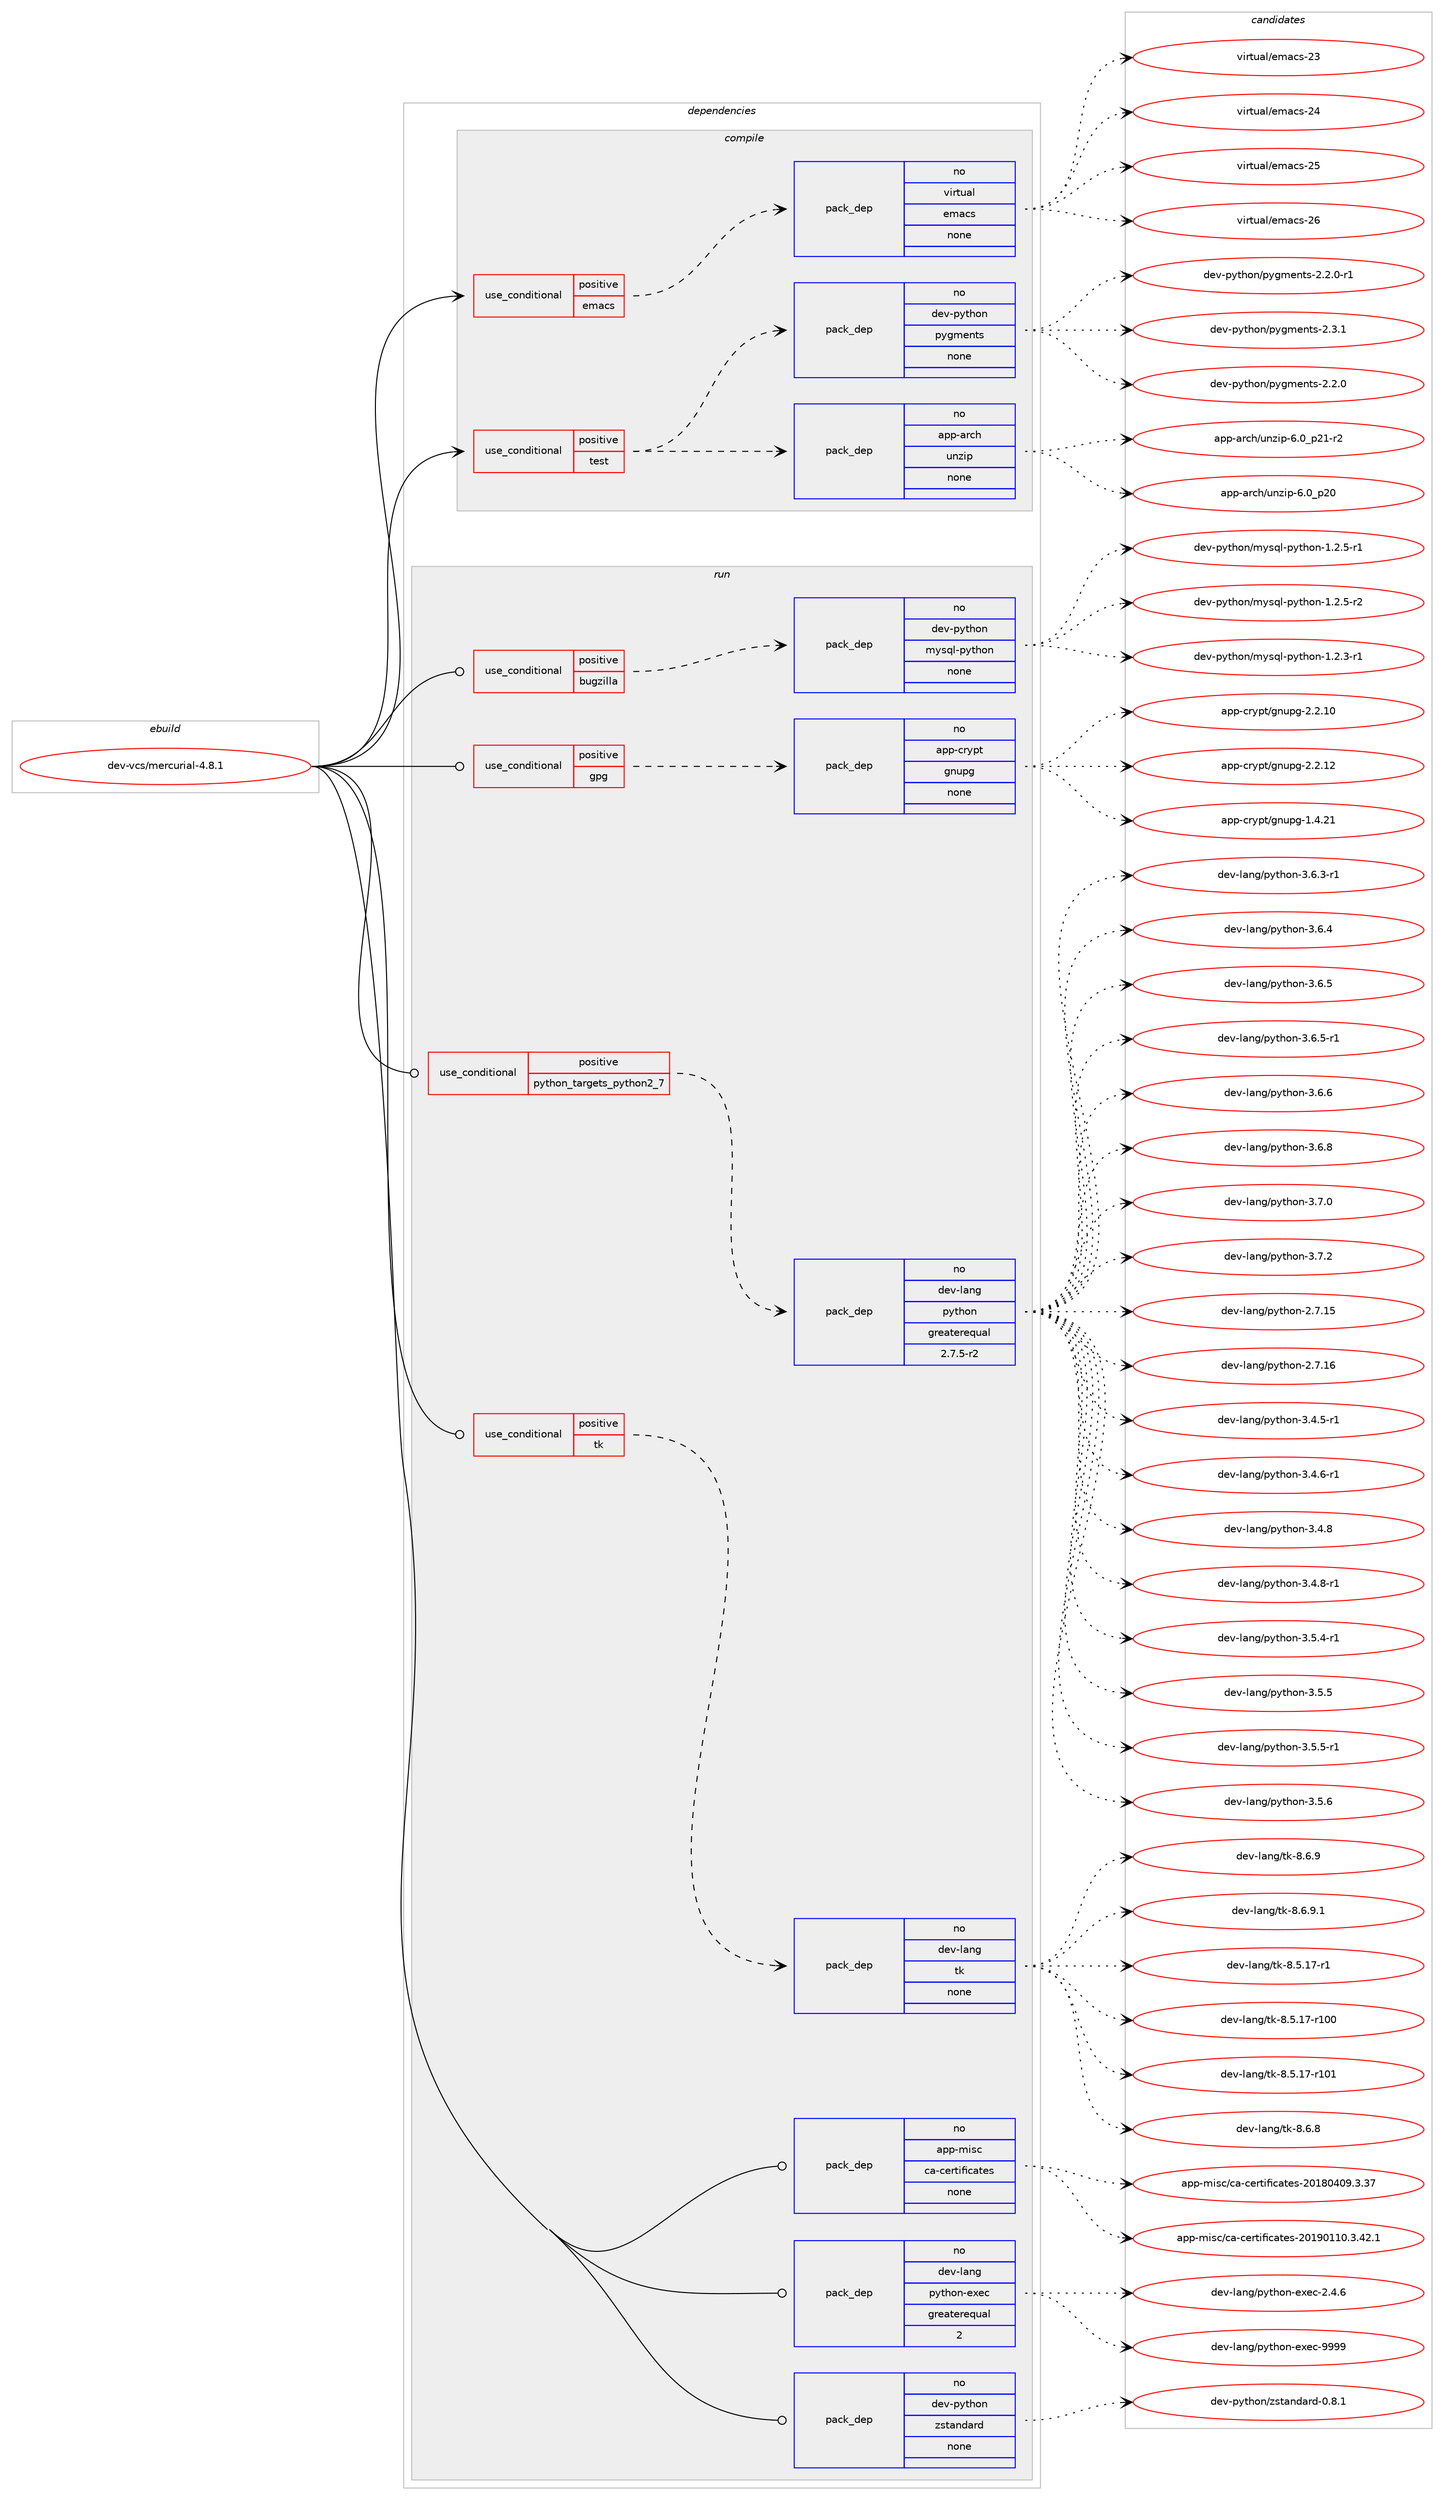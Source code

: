 digraph prolog {

# *************
# Graph options
# *************

newrank=true;
concentrate=true;
compound=true;
graph [rankdir=LR,fontname=Helvetica,fontsize=10,ranksep=1.5];#, ranksep=2.5, nodesep=0.2];
edge  [arrowhead=vee];
node  [fontname=Helvetica,fontsize=10];

# **********
# The ebuild
# **********

subgraph cluster_leftcol {
color=gray;
rank=same;
label=<<i>ebuild</i>>;
id [label="dev-vcs/mercurial-4.8.1", color=red, width=4, href="../dev-vcs/mercurial-4.8.1.svg"];
}

# ****************
# The dependencies
# ****************

subgraph cluster_midcol {
color=gray;
label=<<i>dependencies</i>>;
subgraph cluster_compile {
fillcolor="#eeeeee";
style=filled;
label=<<i>compile</i>>;
subgraph cond425743 {
dependency1552212 [label=<<TABLE BORDER="0" CELLBORDER="1" CELLSPACING="0" CELLPADDING="4"><TR><TD ROWSPAN="3" CELLPADDING="10">use_conditional</TD></TR><TR><TD>positive</TD></TR><TR><TD>emacs</TD></TR></TABLE>>, shape=none, color=red];
subgraph pack1102712 {
dependency1552213 [label=<<TABLE BORDER="0" CELLBORDER="1" CELLSPACING="0" CELLPADDING="4" WIDTH="220"><TR><TD ROWSPAN="6" CELLPADDING="30">pack_dep</TD></TR><TR><TD WIDTH="110">no</TD></TR><TR><TD>virtual</TD></TR><TR><TD>emacs</TD></TR><TR><TD>none</TD></TR><TR><TD></TD></TR></TABLE>>, shape=none, color=blue];
}
dependency1552212:e -> dependency1552213:w [weight=20,style="dashed",arrowhead="vee"];
}
id:e -> dependency1552212:w [weight=20,style="solid",arrowhead="vee"];
subgraph cond425744 {
dependency1552214 [label=<<TABLE BORDER="0" CELLBORDER="1" CELLSPACING="0" CELLPADDING="4"><TR><TD ROWSPAN="3" CELLPADDING="10">use_conditional</TD></TR><TR><TD>positive</TD></TR><TR><TD>test</TD></TR></TABLE>>, shape=none, color=red];
subgraph pack1102713 {
dependency1552215 [label=<<TABLE BORDER="0" CELLBORDER="1" CELLSPACING="0" CELLPADDING="4" WIDTH="220"><TR><TD ROWSPAN="6" CELLPADDING="30">pack_dep</TD></TR><TR><TD WIDTH="110">no</TD></TR><TR><TD>app-arch</TD></TR><TR><TD>unzip</TD></TR><TR><TD>none</TD></TR><TR><TD></TD></TR></TABLE>>, shape=none, color=blue];
}
dependency1552214:e -> dependency1552215:w [weight=20,style="dashed",arrowhead="vee"];
subgraph pack1102714 {
dependency1552216 [label=<<TABLE BORDER="0" CELLBORDER="1" CELLSPACING="0" CELLPADDING="4" WIDTH="220"><TR><TD ROWSPAN="6" CELLPADDING="30">pack_dep</TD></TR><TR><TD WIDTH="110">no</TD></TR><TR><TD>dev-python</TD></TR><TR><TD>pygments</TD></TR><TR><TD>none</TD></TR><TR><TD></TD></TR></TABLE>>, shape=none, color=blue];
}
dependency1552214:e -> dependency1552216:w [weight=20,style="dashed",arrowhead="vee"];
}
id:e -> dependency1552214:w [weight=20,style="solid",arrowhead="vee"];
}
subgraph cluster_compileandrun {
fillcolor="#eeeeee";
style=filled;
label=<<i>compile and run</i>>;
}
subgraph cluster_run {
fillcolor="#eeeeee";
style=filled;
label=<<i>run</i>>;
subgraph cond425745 {
dependency1552217 [label=<<TABLE BORDER="0" CELLBORDER="1" CELLSPACING="0" CELLPADDING="4"><TR><TD ROWSPAN="3" CELLPADDING="10">use_conditional</TD></TR><TR><TD>positive</TD></TR><TR><TD>bugzilla</TD></TR></TABLE>>, shape=none, color=red];
subgraph pack1102715 {
dependency1552218 [label=<<TABLE BORDER="0" CELLBORDER="1" CELLSPACING="0" CELLPADDING="4" WIDTH="220"><TR><TD ROWSPAN="6" CELLPADDING="30">pack_dep</TD></TR><TR><TD WIDTH="110">no</TD></TR><TR><TD>dev-python</TD></TR><TR><TD>mysql-python</TD></TR><TR><TD>none</TD></TR><TR><TD></TD></TR></TABLE>>, shape=none, color=blue];
}
dependency1552217:e -> dependency1552218:w [weight=20,style="dashed",arrowhead="vee"];
}
id:e -> dependency1552217:w [weight=20,style="solid",arrowhead="odot"];
subgraph cond425746 {
dependency1552219 [label=<<TABLE BORDER="0" CELLBORDER="1" CELLSPACING="0" CELLPADDING="4"><TR><TD ROWSPAN="3" CELLPADDING="10">use_conditional</TD></TR><TR><TD>positive</TD></TR><TR><TD>gpg</TD></TR></TABLE>>, shape=none, color=red];
subgraph pack1102716 {
dependency1552220 [label=<<TABLE BORDER="0" CELLBORDER="1" CELLSPACING="0" CELLPADDING="4" WIDTH="220"><TR><TD ROWSPAN="6" CELLPADDING="30">pack_dep</TD></TR><TR><TD WIDTH="110">no</TD></TR><TR><TD>app-crypt</TD></TR><TR><TD>gnupg</TD></TR><TR><TD>none</TD></TR><TR><TD></TD></TR></TABLE>>, shape=none, color=blue];
}
dependency1552219:e -> dependency1552220:w [weight=20,style="dashed",arrowhead="vee"];
}
id:e -> dependency1552219:w [weight=20,style="solid",arrowhead="odot"];
subgraph cond425747 {
dependency1552221 [label=<<TABLE BORDER="0" CELLBORDER="1" CELLSPACING="0" CELLPADDING="4"><TR><TD ROWSPAN="3" CELLPADDING="10">use_conditional</TD></TR><TR><TD>positive</TD></TR><TR><TD>python_targets_python2_7</TD></TR></TABLE>>, shape=none, color=red];
subgraph pack1102717 {
dependency1552222 [label=<<TABLE BORDER="0" CELLBORDER="1" CELLSPACING="0" CELLPADDING="4" WIDTH="220"><TR><TD ROWSPAN="6" CELLPADDING="30">pack_dep</TD></TR><TR><TD WIDTH="110">no</TD></TR><TR><TD>dev-lang</TD></TR><TR><TD>python</TD></TR><TR><TD>greaterequal</TD></TR><TR><TD>2.7.5-r2</TD></TR></TABLE>>, shape=none, color=blue];
}
dependency1552221:e -> dependency1552222:w [weight=20,style="dashed",arrowhead="vee"];
}
id:e -> dependency1552221:w [weight=20,style="solid",arrowhead="odot"];
subgraph cond425748 {
dependency1552223 [label=<<TABLE BORDER="0" CELLBORDER="1" CELLSPACING="0" CELLPADDING="4"><TR><TD ROWSPAN="3" CELLPADDING="10">use_conditional</TD></TR><TR><TD>positive</TD></TR><TR><TD>tk</TD></TR></TABLE>>, shape=none, color=red];
subgraph pack1102718 {
dependency1552224 [label=<<TABLE BORDER="0" CELLBORDER="1" CELLSPACING="0" CELLPADDING="4" WIDTH="220"><TR><TD ROWSPAN="6" CELLPADDING="30">pack_dep</TD></TR><TR><TD WIDTH="110">no</TD></TR><TR><TD>dev-lang</TD></TR><TR><TD>tk</TD></TR><TR><TD>none</TD></TR><TR><TD></TD></TR></TABLE>>, shape=none, color=blue];
}
dependency1552223:e -> dependency1552224:w [weight=20,style="dashed",arrowhead="vee"];
}
id:e -> dependency1552223:w [weight=20,style="solid",arrowhead="odot"];
subgraph pack1102719 {
dependency1552225 [label=<<TABLE BORDER="0" CELLBORDER="1" CELLSPACING="0" CELLPADDING="4" WIDTH="220"><TR><TD ROWSPAN="6" CELLPADDING="30">pack_dep</TD></TR><TR><TD WIDTH="110">no</TD></TR><TR><TD>app-misc</TD></TR><TR><TD>ca-certificates</TD></TR><TR><TD>none</TD></TR><TR><TD></TD></TR></TABLE>>, shape=none, color=blue];
}
id:e -> dependency1552225:w [weight=20,style="solid",arrowhead="odot"];
subgraph pack1102720 {
dependency1552226 [label=<<TABLE BORDER="0" CELLBORDER="1" CELLSPACING="0" CELLPADDING="4" WIDTH="220"><TR><TD ROWSPAN="6" CELLPADDING="30">pack_dep</TD></TR><TR><TD WIDTH="110">no</TD></TR><TR><TD>dev-lang</TD></TR><TR><TD>python-exec</TD></TR><TR><TD>greaterequal</TD></TR><TR><TD>2</TD></TR></TABLE>>, shape=none, color=blue];
}
id:e -> dependency1552226:w [weight=20,style="solid",arrowhead="odot"];
subgraph pack1102721 {
dependency1552227 [label=<<TABLE BORDER="0" CELLBORDER="1" CELLSPACING="0" CELLPADDING="4" WIDTH="220"><TR><TD ROWSPAN="6" CELLPADDING="30">pack_dep</TD></TR><TR><TD WIDTH="110">no</TD></TR><TR><TD>dev-python</TD></TR><TR><TD>zstandard</TD></TR><TR><TD>none</TD></TR><TR><TD></TD></TR></TABLE>>, shape=none, color=blue];
}
id:e -> dependency1552227:w [weight=20,style="solid",arrowhead="odot"];
}
}

# **************
# The candidates
# **************

subgraph cluster_choices {
rank=same;
color=gray;
label=<<i>candidates</i>>;

subgraph choice1102712 {
color=black;
nodesep=1;
choice11810511411611797108471011099799115455051 [label="virtual/emacs-23", color=red, width=4,href="../virtual/emacs-23.svg"];
choice11810511411611797108471011099799115455052 [label="virtual/emacs-24", color=red, width=4,href="../virtual/emacs-24.svg"];
choice11810511411611797108471011099799115455053 [label="virtual/emacs-25", color=red, width=4,href="../virtual/emacs-25.svg"];
choice11810511411611797108471011099799115455054 [label="virtual/emacs-26", color=red, width=4,href="../virtual/emacs-26.svg"];
dependency1552213:e -> choice11810511411611797108471011099799115455051:w [style=dotted,weight="100"];
dependency1552213:e -> choice11810511411611797108471011099799115455052:w [style=dotted,weight="100"];
dependency1552213:e -> choice11810511411611797108471011099799115455053:w [style=dotted,weight="100"];
dependency1552213:e -> choice11810511411611797108471011099799115455054:w [style=dotted,weight="100"];
}
subgraph choice1102713 {
color=black;
nodesep=1;
choice971121124597114991044711711012210511245544648951125048 [label="app-arch/unzip-6.0_p20", color=red, width=4,href="../app-arch/unzip-6.0_p20.svg"];
choice9711211245971149910447117110122105112455446489511250494511450 [label="app-arch/unzip-6.0_p21-r2", color=red, width=4,href="../app-arch/unzip-6.0_p21-r2.svg"];
dependency1552215:e -> choice971121124597114991044711711012210511245544648951125048:w [style=dotted,weight="100"];
dependency1552215:e -> choice9711211245971149910447117110122105112455446489511250494511450:w [style=dotted,weight="100"];
}
subgraph choice1102714 {
color=black;
nodesep=1;
choice1001011184511212111610411111047112121103109101110116115455046504648 [label="dev-python/pygments-2.2.0", color=red, width=4,href="../dev-python/pygments-2.2.0.svg"];
choice10010111845112121116104111110471121211031091011101161154550465046484511449 [label="dev-python/pygments-2.2.0-r1", color=red, width=4,href="../dev-python/pygments-2.2.0-r1.svg"];
choice1001011184511212111610411111047112121103109101110116115455046514649 [label="dev-python/pygments-2.3.1", color=red, width=4,href="../dev-python/pygments-2.3.1.svg"];
dependency1552216:e -> choice1001011184511212111610411111047112121103109101110116115455046504648:w [style=dotted,weight="100"];
dependency1552216:e -> choice10010111845112121116104111110471121211031091011101161154550465046484511449:w [style=dotted,weight="100"];
dependency1552216:e -> choice1001011184511212111610411111047112121103109101110116115455046514649:w [style=dotted,weight="100"];
}
subgraph choice1102715 {
color=black;
nodesep=1;
choice1001011184511212111610411111047109121115113108451121211161041111104549465046514511449 [label="dev-python/mysql-python-1.2.3-r1", color=red, width=4,href="../dev-python/mysql-python-1.2.3-r1.svg"];
choice1001011184511212111610411111047109121115113108451121211161041111104549465046534511449 [label="dev-python/mysql-python-1.2.5-r1", color=red, width=4,href="../dev-python/mysql-python-1.2.5-r1.svg"];
choice1001011184511212111610411111047109121115113108451121211161041111104549465046534511450 [label="dev-python/mysql-python-1.2.5-r2", color=red, width=4,href="../dev-python/mysql-python-1.2.5-r2.svg"];
dependency1552218:e -> choice1001011184511212111610411111047109121115113108451121211161041111104549465046514511449:w [style=dotted,weight="100"];
dependency1552218:e -> choice1001011184511212111610411111047109121115113108451121211161041111104549465046534511449:w [style=dotted,weight="100"];
dependency1552218:e -> choice1001011184511212111610411111047109121115113108451121211161041111104549465046534511450:w [style=dotted,weight="100"];
}
subgraph choice1102716 {
color=black;
nodesep=1;
choice9711211245991141211121164710311011711210345494652465049 [label="app-crypt/gnupg-1.4.21", color=red, width=4,href="../app-crypt/gnupg-1.4.21.svg"];
choice9711211245991141211121164710311011711210345504650464948 [label="app-crypt/gnupg-2.2.10", color=red, width=4,href="../app-crypt/gnupg-2.2.10.svg"];
choice9711211245991141211121164710311011711210345504650464950 [label="app-crypt/gnupg-2.2.12", color=red, width=4,href="../app-crypt/gnupg-2.2.12.svg"];
dependency1552220:e -> choice9711211245991141211121164710311011711210345494652465049:w [style=dotted,weight="100"];
dependency1552220:e -> choice9711211245991141211121164710311011711210345504650464948:w [style=dotted,weight="100"];
dependency1552220:e -> choice9711211245991141211121164710311011711210345504650464950:w [style=dotted,weight="100"];
}
subgraph choice1102717 {
color=black;
nodesep=1;
choice10010111845108971101034711212111610411111045504655464953 [label="dev-lang/python-2.7.15", color=red, width=4,href="../dev-lang/python-2.7.15.svg"];
choice10010111845108971101034711212111610411111045504655464954 [label="dev-lang/python-2.7.16", color=red, width=4,href="../dev-lang/python-2.7.16.svg"];
choice1001011184510897110103471121211161041111104551465246534511449 [label="dev-lang/python-3.4.5-r1", color=red, width=4,href="../dev-lang/python-3.4.5-r1.svg"];
choice1001011184510897110103471121211161041111104551465246544511449 [label="dev-lang/python-3.4.6-r1", color=red, width=4,href="../dev-lang/python-3.4.6-r1.svg"];
choice100101118451089711010347112121116104111110455146524656 [label="dev-lang/python-3.4.8", color=red, width=4,href="../dev-lang/python-3.4.8.svg"];
choice1001011184510897110103471121211161041111104551465246564511449 [label="dev-lang/python-3.4.8-r1", color=red, width=4,href="../dev-lang/python-3.4.8-r1.svg"];
choice1001011184510897110103471121211161041111104551465346524511449 [label="dev-lang/python-3.5.4-r1", color=red, width=4,href="../dev-lang/python-3.5.4-r1.svg"];
choice100101118451089711010347112121116104111110455146534653 [label="dev-lang/python-3.5.5", color=red, width=4,href="../dev-lang/python-3.5.5.svg"];
choice1001011184510897110103471121211161041111104551465346534511449 [label="dev-lang/python-3.5.5-r1", color=red, width=4,href="../dev-lang/python-3.5.5-r1.svg"];
choice100101118451089711010347112121116104111110455146534654 [label="dev-lang/python-3.5.6", color=red, width=4,href="../dev-lang/python-3.5.6.svg"];
choice1001011184510897110103471121211161041111104551465446514511449 [label="dev-lang/python-3.6.3-r1", color=red, width=4,href="../dev-lang/python-3.6.3-r1.svg"];
choice100101118451089711010347112121116104111110455146544652 [label="dev-lang/python-3.6.4", color=red, width=4,href="../dev-lang/python-3.6.4.svg"];
choice100101118451089711010347112121116104111110455146544653 [label="dev-lang/python-3.6.5", color=red, width=4,href="../dev-lang/python-3.6.5.svg"];
choice1001011184510897110103471121211161041111104551465446534511449 [label="dev-lang/python-3.6.5-r1", color=red, width=4,href="../dev-lang/python-3.6.5-r1.svg"];
choice100101118451089711010347112121116104111110455146544654 [label="dev-lang/python-3.6.6", color=red, width=4,href="../dev-lang/python-3.6.6.svg"];
choice100101118451089711010347112121116104111110455146544656 [label="dev-lang/python-3.6.8", color=red, width=4,href="../dev-lang/python-3.6.8.svg"];
choice100101118451089711010347112121116104111110455146554648 [label="dev-lang/python-3.7.0", color=red, width=4,href="../dev-lang/python-3.7.0.svg"];
choice100101118451089711010347112121116104111110455146554650 [label="dev-lang/python-3.7.2", color=red, width=4,href="../dev-lang/python-3.7.2.svg"];
dependency1552222:e -> choice10010111845108971101034711212111610411111045504655464953:w [style=dotted,weight="100"];
dependency1552222:e -> choice10010111845108971101034711212111610411111045504655464954:w [style=dotted,weight="100"];
dependency1552222:e -> choice1001011184510897110103471121211161041111104551465246534511449:w [style=dotted,weight="100"];
dependency1552222:e -> choice1001011184510897110103471121211161041111104551465246544511449:w [style=dotted,weight="100"];
dependency1552222:e -> choice100101118451089711010347112121116104111110455146524656:w [style=dotted,weight="100"];
dependency1552222:e -> choice1001011184510897110103471121211161041111104551465246564511449:w [style=dotted,weight="100"];
dependency1552222:e -> choice1001011184510897110103471121211161041111104551465346524511449:w [style=dotted,weight="100"];
dependency1552222:e -> choice100101118451089711010347112121116104111110455146534653:w [style=dotted,weight="100"];
dependency1552222:e -> choice1001011184510897110103471121211161041111104551465346534511449:w [style=dotted,weight="100"];
dependency1552222:e -> choice100101118451089711010347112121116104111110455146534654:w [style=dotted,weight="100"];
dependency1552222:e -> choice1001011184510897110103471121211161041111104551465446514511449:w [style=dotted,weight="100"];
dependency1552222:e -> choice100101118451089711010347112121116104111110455146544652:w [style=dotted,weight="100"];
dependency1552222:e -> choice100101118451089711010347112121116104111110455146544653:w [style=dotted,weight="100"];
dependency1552222:e -> choice1001011184510897110103471121211161041111104551465446534511449:w [style=dotted,weight="100"];
dependency1552222:e -> choice100101118451089711010347112121116104111110455146544654:w [style=dotted,weight="100"];
dependency1552222:e -> choice100101118451089711010347112121116104111110455146544656:w [style=dotted,weight="100"];
dependency1552222:e -> choice100101118451089711010347112121116104111110455146554648:w [style=dotted,weight="100"];
dependency1552222:e -> choice100101118451089711010347112121116104111110455146554650:w [style=dotted,weight="100"];
}
subgraph choice1102718 {
color=black;
nodesep=1;
choice100101118451089711010347116107455646534649554511449 [label="dev-lang/tk-8.5.17-r1", color=red, width=4,href="../dev-lang/tk-8.5.17-r1.svg"];
choice1001011184510897110103471161074556465346495545114494848 [label="dev-lang/tk-8.5.17-r100", color=red, width=4,href="../dev-lang/tk-8.5.17-r100.svg"];
choice1001011184510897110103471161074556465346495545114494849 [label="dev-lang/tk-8.5.17-r101", color=red, width=4,href="../dev-lang/tk-8.5.17-r101.svg"];
choice100101118451089711010347116107455646544656 [label="dev-lang/tk-8.6.8", color=red, width=4,href="../dev-lang/tk-8.6.8.svg"];
choice100101118451089711010347116107455646544657 [label="dev-lang/tk-8.6.9", color=red, width=4,href="../dev-lang/tk-8.6.9.svg"];
choice1001011184510897110103471161074556465446574649 [label="dev-lang/tk-8.6.9.1", color=red, width=4,href="../dev-lang/tk-8.6.9.1.svg"];
dependency1552224:e -> choice100101118451089711010347116107455646534649554511449:w [style=dotted,weight="100"];
dependency1552224:e -> choice1001011184510897110103471161074556465346495545114494848:w [style=dotted,weight="100"];
dependency1552224:e -> choice1001011184510897110103471161074556465346495545114494849:w [style=dotted,weight="100"];
dependency1552224:e -> choice100101118451089711010347116107455646544656:w [style=dotted,weight="100"];
dependency1552224:e -> choice100101118451089711010347116107455646544657:w [style=dotted,weight="100"];
dependency1552224:e -> choice1001011184510897110103471161074556465446574649:w [style=dotted,weight="100"];
}
subgraph choice1102719 {
color=black;
nodesep=1;
choice971121124510910511599479997459910111411610510210599971161011154550484956485248574651465155 [label="app-misc/ca-certificates-20180409.3.37", color=red, width=4,href="../app-misc/ca-certificates-20180409.3.37.svg"];
choice9711211245109105115994799974599101114116105102105999711610111545504849574849494846514652504649 [label="app-misc/ca-certificates-20190110.3.42.1", color=red, width=4,href="../app-misc/ca-certificates-20190110.3.42.1.svg"];
dependency1552225:e -> choice971121124510910511599479997459910111411610510210599971161011154550484956485248574651465155:w [style=dotted,weight="100"];
dependency1552225:e -> choice9711211245109105115994799974599101114116105102105999711610111545504849574849494846514652504649:w [style=dotted,weight="100"];
}
subgraph choice1102720 {
color=black;
nodesep=1;
choice1001011184510897110103471121211161041111104510112010199455046524654 [label="dev-lang/python-exec-2.4.6", color=red, width=4,href="../dev-lang/python-exec-2.4.6.svg"];
choice10010111845108971101034711212111610411111045101120101994557575757 [label="dev-lang/python-exec-9999", color=red, width=4,href="../dev-lang/python-exec-9999.svg"];
dependency1552226:e -> choice1001011184510897110103471121211161041111104510112010199455046524654:w [style=dotted,weight="100"];
dependency1552226:e -> choice10010111845108971101034711212111610411111045101120101994557575757:w [style=dotted,weight="100"];
}
subgraph choice1102721 {
color=black;
nodesep=1;
choice10010111845112121116104111110471221151169711010097114100454846564649 [label="dev-python/zstandard-0.8.1", color=red, width=4,href="../dev-python/zstandard-0.8.1.svg"];
dependency1552227:e -> choice10010111845112121116104111110471221151169711010097114100454846564649:w [style=dotted,weight="100"];
}
}

}
